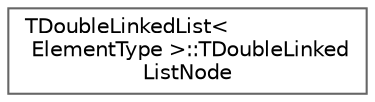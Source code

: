 digraph "Graphical Class Hierarchy"
{
 // INTERACTIVE_SVG=YES
 // LATEX_PDF_SIZE
  bgcolor="transparent";
  edge [fontname=Helvetica,fontsize=10,labelfontname=Helvetica,labelfontsize=10];
  node [fontname=Helvetica,fontsize=10,shape=box,height=0.2,width=0.4];
  rankdir="LR";
  Node0 [id="Node000000",label="TDoubleLinkedList\<\l ElementType \>::TDoubleLinked\lListNode",height=0.2,width=0.4,color="grey40", fillcolor="white", style="filled",URL="$df/db1/classTDoubleLinkedList_1_1TDoubleLinkedListNode.html",tooltip=" "];
}

